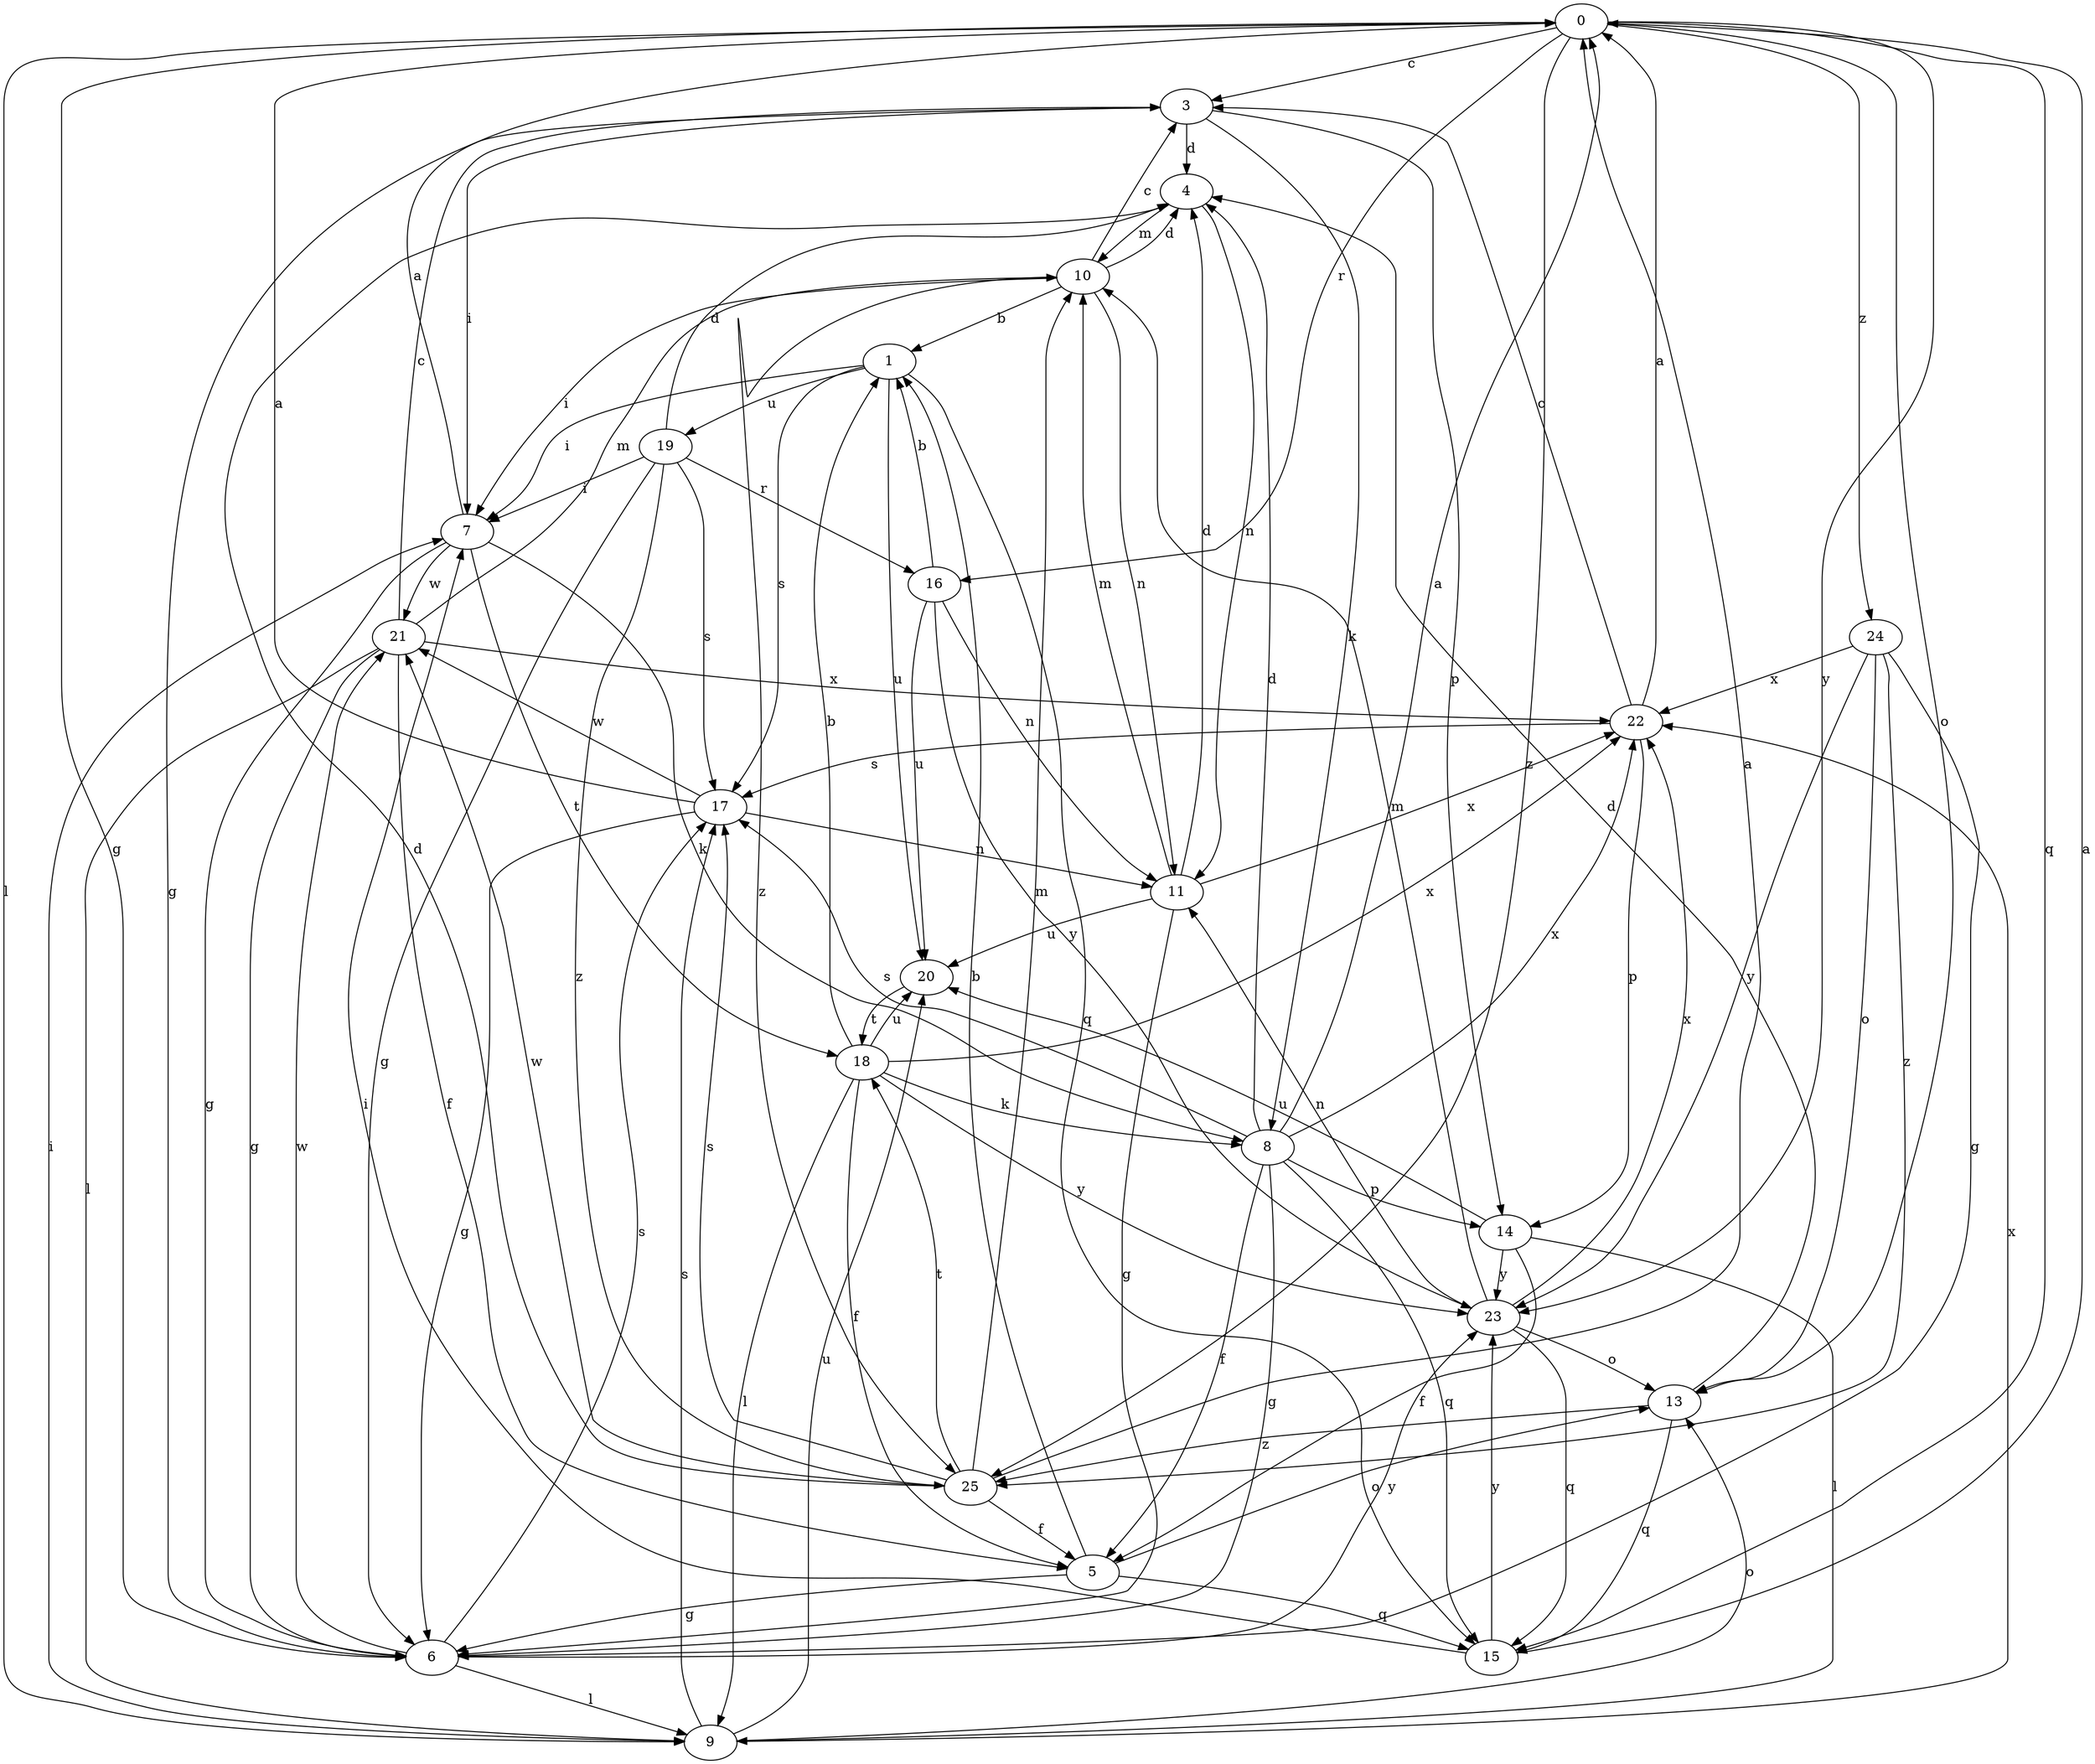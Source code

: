 strict digraph  {
0;
1;
3;
4;
5;
6;
7;
8;
9;
10;
11;
13;
14;
15;
16;
17;
18;
19;
20;
21;
22;
23;
24;
25;
0 -> 3  [label=c];
0 -> 6  [label=g];
0 -> 9  [label=l];
0 -> 13  [label=o];
0 -> 15  [label=q];
0 -> 16  [label=r];
0 -> 23  [label=y];
0 -> 24  [label=z];
0 -> 25  [label=z];
1 -> 7  [label=i];
1 -> 15  [label=q];
1 -> 17  [label=s];
1 -> 19  [label=u];
1 -> 20  [label=u];
3 -> 4  [label=d];
3 -> 6  [label=g];
3 -> 7  [label=i];
3 -> 8  [label=k];
3 -> 14  [label=p];
4 -> 10  [label=m];
4 -> 11  [label=n];
5 -> 1  [label=b];
5 -> 6  [label=g];
5 -> 13  [label=o];
5 -> 15  [label=q];
6 -> 9  [label=l];
6 -> 17  [label=s];
6 -> 21  [label=w];
6 -> 23  [label=y];
7 -> 0  [label=a];
7 -> 6  [label=g];
7 -> 8  [label=k];
7 -> 18  [label=t];
7 -> 21  [label=w];
8 -> 0  [label=a];
8 -> 4  [label=d];
8 -> 5  [label=f];
8 -> 6  [label=g];
8 -> 14  [label=p];
8 -> 15  [label=q];
8 -> 17  [label=s];
8 -> 22  [label=x];
9 -> 7  [label=i];
9 -> 13  [label=o];
9 -> 17  [label=s];
9 -> 20  [label=u];
9 -> 22  [label=x];
10 -> 1  [label=b];
10 -> 3  [label=c];
10 -> 4  [label=d];
10 -> 7  [label=i];
10 -> 11  [label=n];
10 -> 25  [label=z];
11 -> 4  [label=d];
11 -> 6  [label=g];
11 -> 10  [label=m];
11 -> 20  [label=u];
11 -> 22  [label=x];
13 -> 4  [label=d];
13 -> 15  [label=q];
13 -> 25  [label=z];
14 -> 5  [label=f];
14 -> 9  [label=l];
14 -> 20  [label=u];
14 -> 23  [label=y];
15 -> 0  [label=a];
15 -> 7  [label=i];
15 -> 23  [label=y];
16 -> 1  [label=b];
16 -> 11  [label=n];
16 -> 20  [label=u];
16 -> 23  [label=y];
17 -> 0  [label=a];
17 -> 6  [label=g];
17 -> 11  [label=n];
17 -> 21  [label=w];
18 -> 1  [label=b];
18 -> 5  [label=f];
18 -> 8  [label=k];
18 -> 9  [label=l];
18 -> 20  [label=u];
18 -> 22  [label=x];
18 -> 23  [label=y];
19 -> 4  [label=d];
19 -> 6  [label=g];
19 -> 7  [label=i];
19 -> 16  [label=r];
19 -> 17  [label=s];
19 -> 25  [label=z];
20 -> 18  [label=t];
21 -> 3  [label=c];
21 -> 5  [label=f];
21 -> 6  [label=g];
21 -> 9  [label=l];
21 -> 10  [label=m];
21 -> 22  [label=x];
22 -> 0  [label=a];
22 -> 3  [label=c];
22 -> 14  [label=p];
22 -> 17  [label=s];
23 -> 10  [label=m];
23 -> 11  [label=n];
23 -> 13  [label=o];
23 -> 15  [label=q];
23 -> 22  [label=x];
24 -> 6  [label=g];
24 -> 13  [label=o];
24 -> 22  [label=x];
24 -> 23  [label=y];
24 -> 25  [label=z];
25 -> 0  [label=a];
25 -> 4  [label=d];
25 -> 5  [label=f];
25 -> 10  [label=m];
25 -> 17  [label=s];
25 -> 18  [label=t];
25 -> 21  [label=w];
}
